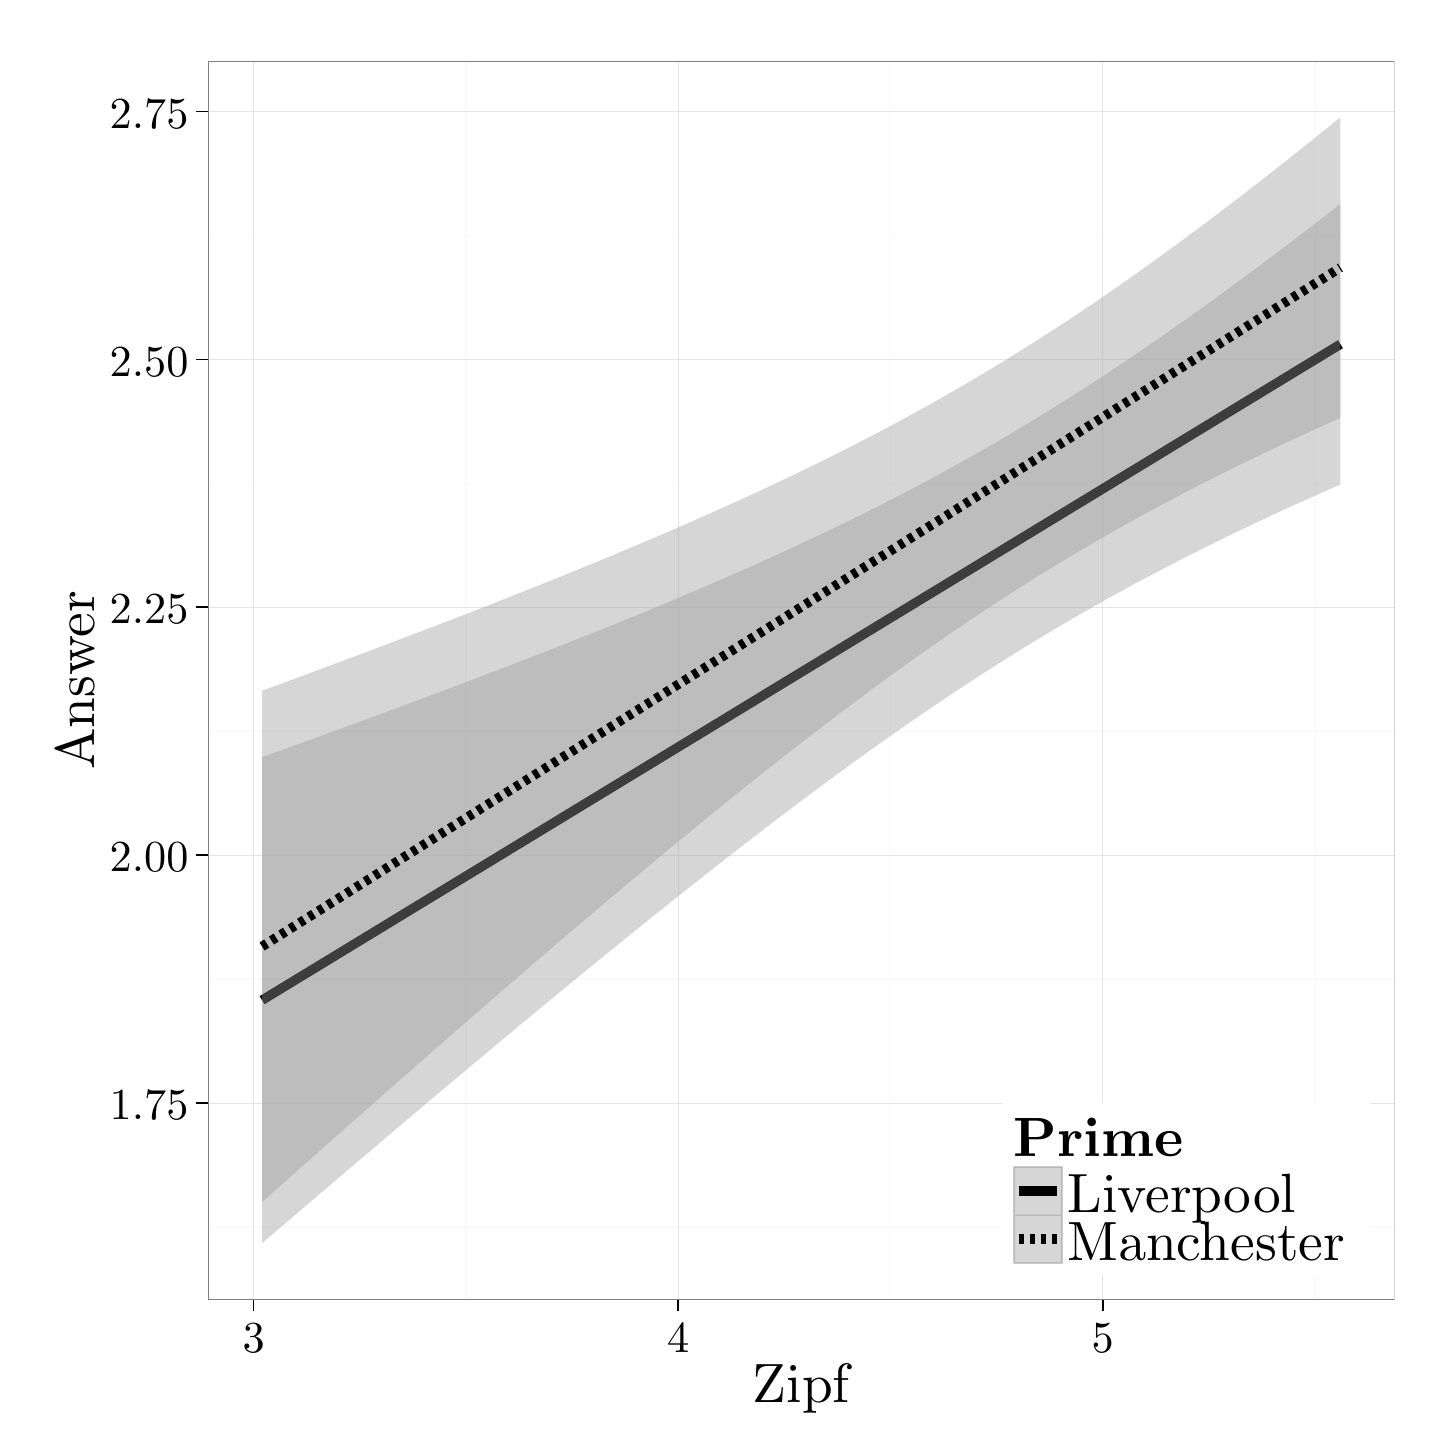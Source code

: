 % Created by tikzDevice version 0.8.1 on 2016-02-09 02:18:27
% !TEX encoding = UTF-8 Unicode
\begin{tikzpicture}[x=1pt,y=1pt]
\definecolor{fillColor}{RGB}{255,255,255}
\path[use as bounding box,fill=fillColor,fill opacity=0.00] (0,0) rectangle (505.89,505.89);
\begin{scope}
\path[clip] (  0.00,  0.00) rectangle (505.89,505.89);
\definecolor{drawColor}{RGB}{255,255,255}
\definecolor{fillColor}{RGB}{255,255,255}

\path[draw=drawColor,line width= 0.6pt,line join=round,line cap=round,fill=fillColor] (  0.00, -0.00) rectangle (505.89,505.89);
\end{scope}
\begin{scope}
\path[clip] ( 65.21, 46.31) rectangle (493.85,493.84);
\definecolor{fillColor}{RGB}{255,255,255}

\path[fill=fillColor] ( 65.21, 46.31) rectangle (493.85,493.84);
\definecolor{drawColor}{gray}{0.98}

\path[draw=drawColor,line width= 0.6pt,line join=round] ( 65.21, 72.56) --
	(493.85, 72.56);

\path[draw=drawColor,line width= 0.6pt,line join=round] ( 65.21,162.12) --
	(493.85,162.12);

\path[draw=drawColor,line width= 0.6pt,line join=round] ( 65.21,251.67) --
	(493.85,251.67);

\path[draw=drawColor,line width= 0.6pt,line join=round] ( 65.21,341.23) --
	(493.85,341.23);

\path[draw=drawColor,line width= 0.6pt,line join=round] ( 65.21,430.78) --
	(493.85,430.78);

\path[draw=drawColor,line width= 0.6pt,line join=round] (158.33, 46.31) --
	(158.33,493.84);

\path[draw=drawColor,line width= 0.6pt,line join=round] (311.75, 46.31) --
	(311.75,493.84);

\path[draw=drawColor,line width= 0.6pt,line join=round] (465.16, 46.31) --
	(465.16,493.84);
\definecolor{drawColor}{gray}{0.90}

\path[draw=drawColor,line width= 0.2pt,line join=round] ( 65.21,117.34) --
	(493.85,117.34);

\path[draw=drawColor,line width= 0.2pt,line join=round] ( 65.21,206.89) --
	(493.85,206.89);

\path[draw=drawColor,line width= 0.2pt,line join=round] ( 65.21,296.45) --
	(493.85,296.45);

\path[draw=drawColor,line width= 0.2pt,line join=round] ( 65.21,386.01) --
	(493.85,386.01);

\path[draw=drawColor,line width= 0.2pt,line join=round] ( 65.21,475.56) --
	(493.85,475.56);

\path[draw=drawColor,line width= 0.2pt,line join=round] ( 81.63, 46.31) --
	( 81.63,493.84);

\path[draw=drawColor,line width= 0.2pt,line join=round] (235.04, 46.31) --
	(235.04,493.84);

\path[draw=drawColor,line width= 0.2pt,line join=round] (388.45, 46.31) --
	(388.45,493.84);
\definecolor{fillColor}{RGB}{153,153,153}

\path[fill=fillColor,fill opacity=0.40] ( 84.70,242.29) --
	( 89.63,244.07) --
	( 94.56,245.84) --
	( 99.49,247.63) --
	(104.43,249.41) --
	(109.36,251.21) --
	(114.29,253.01) --
	(119.22,254.81) --
	(124.16,256.62) --
	(129.09,258.44) --
	(134.02,260.26) --
	(138.95,262.09) --
	(143.89,263.93) --
	(148.82,265.78) --
	(153.75,267.63) --
	(158.68,269.49) --
	(163.62,271.36) --
	(168.55,273.25) --
	(173.48,275.14) --
	(178.41,277.04) --
	(183.35,278.95) --
	(188.28,280.87) --
	(193.21,282.81) --
	(198.14,284.76) --
	(203.08,286.72) --
	(208.01,288.69) --
	(212.94,290.68) --
	(217.87,292.69) --
	(222.81,294.71) --
	(227.74,296.75) --
	(232.67,298.81) --
	(237.60,300.89) --
	(242.54,302.98) --
	(247.47,305.10) --
	(252.40,307.24) --
	(257.33,309.41) --
	(262.27,311.59) --
	(267.20,313.81) --
	(272.13,316.05) --
	(277.06,318.32) --
	(282.00,320.62) --
	(286.93,322.95) --
	(291.86,325.31) --
	(296.79,327.71) --
	(301.73,330.15) --
	(306.66,332.62) --
	(311.59,335.12) --
	(316.52,337.67) --
	(321.46,340.26) --
	(326.39,342.89) --
	(331.32,345.57) --
	(336.25,348.28) --
	(341.19,351.05) --
	(346.12,353.86) --
	(351.05,356.71) --
	(355.98,359.62) --
	(360.92,362.57) --
	(365.85,365.56) --
	(370.78,368.61) --
	(375.71,371.70) --
	(380.64,374.84) --
	(385.58,378.03) --
	(390.51,381.26) --
	(395.44,384.54) --
	(400.37,387.86) --
	(405.31,391.23) --
	(410.24,394.64) --
	(415.17,398.09) --
	(420.10,401.58) --
	(425.04,405.10) --
	(429.97,408.67) --
	(434.90,412.27) --
	(439.83,415.90) --
	(444.77,419.57) --
	(449.70,423.27) --
	(454.63,426.99) --
	(459.56,430.75) --
	(464.50,434.53) --
	(469.43,438.34) --
	(474.36,442.18) --
	(474.36,340.82) --
	(469.43,338.66) --
	(464.50,336.46) --
	(459.56,334.25) --
	(454.63,332.00) --
	(449.70,329.73) --
	(444.77,327.43) --
	(439.83,325.09) --
	(434.90,322.73) --
	(429.97,320.33) --
	(425.04,317.89) --
	(420.10,315.42) --
	(415.17,312.90) --
	(410.24,310.35) --
	(405.31,307.76) --
	(400.37,305.12) --
	(395.44,302.45) --
	(390.51,299.72) --
	(385.58,296.96) --
	(380.64,294.14) --
	(375.71,291.28) --
	(370.78,288.38) --
	(365.85,285.42) --
	(360.92,282.42) --
	(355.98,279.37) --
	(351.05,276.27) --
	(346.12,273.13) --
	(341.19,269.93) --
	(336.25,266.70) --
	(331.32,263.41) --
	(326.39,260.09) --
	(321.46,256.72) --
	(316.52,253.31) --
	(311.59,249.85) --
	(306.66,246.36) --
	(301.73,242.83) --
	(296.79,239.26) --
	(291.86,235.66) --
	(286.93,232.02) --
	(282.00,228.35) --
	(277.06,224.65) --
	(272.13,220.92) --
	(267.20,217.16) --
	(262.27,213.38) --
	(257.33,209.56) --
	(252.40,205.73) --
	(247.47,201.87) --
	(242.54,197.98) --
	(237.60,194.08) --
	(232.67,190.16) --
	(227.74,186.21) --
	(222.81,182.25) --
	(217.87,178.27) --
	(212.94,174.28) --
	(208.01,170.27) --
	(203.08,166.24) --
	(198.14,162.20) --
	(193.21,158.15) --
	(188.28,154.09) --
	(183.35,150.01) --
	(178.41,145.92) --
	(173.48,141.82) --
	(168.55,137.71) --
	(163.62,133.59) --
	(158.68,129.46) --
	(153.75,125.32) --
	(148.82,121.18) --
	(143.89,117.02) --
	(138.95,112.86) --
	(134.02,108.69) --
	(129.09,104.51) --
	(124.16,100.33) --
	(119.22, 96.14) --
	(114.29, 91.94) --
	(109.36, 87.74) --
	(104.43, 83.53) --
	( 99.49, 79.32) --
	( 94.56, 75.10) --
	( 89.63, 70.88) --
	( 84.70, 66.65) --
	cycle;
\definecolor{drawColor}{RGB}{0,0,0}

\path[draw=drawColor,line width= 3.4pt,line join=round] ( 84.70,154.47) --
	( 89.63,157.47) --
	( 94.56,160.47) --
	( 99.49,163.47) --
	(104.43,166.47) --
	(109.36,169.47) --
	(114.29,172.47) --
	(119.22,175.47) --
	(124.16,178.47) --
	(129.09,181.48) --
	(134.02,184.48) --
	(138.95,187.48) --
	(143.89,190.48) --
	(148.82,193.48) --
	(153.75,196.48) --
	(158.68,199.48) --
	(163.62,202.48) --
	(168.55,205.48) --
	(173.48,208.48) --
	(178.41,211.48) --
	(183.35,214.48) --
	(188.28,217.48) --
	(193.21,220.48) --
	(198.14,223.48) --
	(203.08,226.48) --
	(208.01,229.48) --
	(212.94,232.48) --
	(217.87,235.48) --
	(222.81,238.48) --
	(227.74,241.48) --
	(232.67,244.48) --
	(237.60,247.48) --
	(242.54,250.48) --
	(247.47,253.48) --
	(252.40,256.48) --
	(257.33,259.48) --
	(262.27,262.48) --
	(267.20,265.49) --
	(272.13,268.49) --
	(277.06,271.49) --
	(282.00,274.49) --
	(286.93,277.49) --
	(291.86,280.49) --
	(296.79,283.49) --
	(301.73,286.49) --
	(306.66,289.49) --
	(311.59,292.49) --
	(316.52,295.49) --
	(321.46,298.49) --
	(326.39,301.49) --
	(331.32,304.49) --
	(336.25,307.49) --
	(341.19,310.49) --
	(346.12,313.49) --
	(351.05,316.49) --
	(355.98,319.49) --
	(360.92,322.49) --
	(365.85,325.49) --
	(370.78,328.49) --
	(375.71,331.49) --
	(380.64,334.49) --
	(385.58,337.49) --
	(390.51,340.49) --
	(395.44,343.49) --
	(400.37,346.49) --
	(405.31,349.49) --
	(410.24,352.50) --
	(415.17,355.50) --
	(420.10,358.50) --
	(425.04,361.50) --
	(429.97,364.50) --
	(434.90,367.50) --
	(439.83,370.50) --
	(444.77,373.50) --
	(449.70,376.50) --
	(454.63,379.50) --
	(459.56,382.50) --
	(464.50,385.50) --
	(469.43,388.50) --
	(474.36,391.50);

\path[fill=fillColor,fill opacity=0.40] ( 84.70,266.29) --
	( 89.63,268.10) --
	( 94.56,269.92) --
	( 99.49,271.74) --
	(104.43,273.57) --
	(109.36,275.40) --
	(114.29,277.24) --
	(119.22,279.08) --
	(124.16,280.94) --
	(129.09,282.80) --
	(134.02,284.66) --
	(138.95,286.54) --
	(143.89,288.42) --
	(148.82,290.31) --
	(153.75,292.21) --
	(158.68,294.12) --
	(163.62,296.04) --
	(168.55,297.96) --
	(173.48,299.90) --
	(178.41,301.86) --
	(183.35,303.82) --
	(188.28,305.79) --
	(193.21,307.78) --
	(198.14,309.78) --
	(203.08,311.80) --
	(208.01,313.83) --
	(212.94,315.88) --
	(217.87,317.95) --
	(222.81,320.03) --
	(227.74,322.13) --
	(232.67,324.25) --
	(237.60,326.39) --
	(242.54,328.56) --
	(247.47,330.75) --
	(252.40,332.96) --
	(257.33,335.19) --
	(262.27,337.46) --
	(267.20,339.75) --
	(272.13,342.07) --
	(277.06,344.42) --
	(282.00,346.81) --
	(286.93,349.23) --
	(291.86,351.68) --
	(296.79,354.17) --
	(301.73,356.70) --
	(306.66,359.26) --
	(311.59,361.87) --
	(316.52,364.52) --
	(321.46,367.22) --
	(326.39,369.96) --
	(331.32,372.74) --
	(336.25,375.57) --
	(341.19,378.45) --
	(346.12,381.38) --
	(351.05,384.36) --
	(355.98,387.39) --
	(360.92,390.47) --
	(365.85,393.60) --
	(370.78,396.77) --
	(375.71,400.00) --
	(380.64,403.28) --
	(385.58,406.60) --
	(390.51,409.98) --
	(395.44,413.40) --
	(400.37,416.87) --
	(405.31,420.38) --
	(410.24,423.93) --
	(415.17,427.53) --
	(420.10,431.17) --
	(425.04,434.85) --
	(429.97,438.57) --
	(434.90,442.32) --
	(439.83,446.11) --
	(444.77,449.93) --
	(449.70,453.79) --
	(454.63,457.67) --
	(459.56,461.59) --
	(464.50,465.53) --
	(469.43,469.51) --
	(474.36,473.50) --
	(474.36,364.90) --
	(469.43,362.68) --
	(464.50,360.44) --
	(459.56,358.18) --
	(454.63,355.88) --
	(449.70,353.56) --
	(444.77,351.20) --
	(439.83,348.82) --
	(434.90,346.39) --
	(429.97,343.94) --
	(425.04,341.44) --
	(420.10,338.91) --
	(415.17,336.34) --
	(410.24,333.73) --
	(405.31,331.07) --
	(400.37,328.38) --
	(395.44,325.63) --
	(390.51,322.84) --
	(385.58,320.01) --
	(380.64,317.12) --
	(375.71,314.19) --
	(370.78,311.20) --
	(365.85,308.17) --
	(360.92,305.09) --
	(355.98,301.96) --
	(351.05,298.77) --
	(346.12,295.54) --
	(341.19,292.26) --
	(336.25,288.93) --
	(331.32,285.55) --
	(326.39,282.13) --
	(321.46,278.65) --
	(316.52,275.14) --
	(311.59,271.58) --
	(306.66,267.98) --
	(301.73,264.33) --
	(296.79,260.65) --
	(291.86,256.93) --
	(286.93,253.17) --
	(282.00,249.38) --
	(277.06,245.55) --
	(272.13,241.69) --
	(267.20,237.81) --
	(262.27,233.89) --
	(257.33,229.94) --
	(252.40,225.97) --
	(247.47,221.97) --
	(242.54,217.94) --
	(237.60,213.90) --
	(232.67,209.83) --
	(227.74,205.74) --
	(222.81,201.63) --
	(217.87,197.50) --
	(212.94,193.36) --
	(208.01,189.20) --
	(203.08,185.02) --
	(198.14,180.82) --
	(193.21,176.62) --
	(188.28,172.39) --
	(183.35,168.16) --
	(178.41,163.91) --
	(173.48,159.65) --
	(168.55,155.38) --
	(163.62,151.10) --
	(158.68,146.81) --
	(153.75,142.50) --
	(148.82,138.19) --
	(143.89,133.87) --
	(138.95,129.55) --
	(134.02,125.21) --
	(129.09,120.86) --
	(124.16,116.51) --
	(119.22,112.15) --
	(114.29,107.79) --
	(109.36,103.42) --
	(104.43, 99.04) --
	( 99.49, 94.66) --
	( 94.56, 90.27) --
	( 89.63, 85.87) --
	( 84.70, 81.47) --
	cycle;

\path[draw=drawColor,line width= 3.4pt,dash pattern=on 2pt off 2pt ,line join=round] ( 84.70,173.88) --
	( 89.63,176.99) --
	( 94.56,180.09) --
	( 99.49,183.20) --
	(104.43,186.30) --
	(109.36,189.41) --
	(114.29,192.51) --
	(119.22,195.62) --
	(124.16,198.72) --
	(129.09,201.83) --
	(134.02,204.94) --
	(138.95,208.04) --
	(143.89,211.15) --
	(148.82,214.25) --
	(153.75,217.36) --
	(158.68,220.46) --
	(163.62,223.57) --
	(168.55,226.67) --
	(173.48,229.78) --
	(178.41,232.88) --
	(183.35,235.99) --
	(188.28,239.09) --
	(193.21,242.20) --
	(198.14,245.30) --
	(203.08,248.41) --
	(208.01,251.51) --
	(212.94,254.62) --
	(217.87,257.73) --
	(222.81,260.83) --
	(227.74,263.94) --
	(232.67,267.04) --
	(237.60,270.15) --
	(242.54,273.25) --
	(247.47,276.36) --
	(252.40,279.46) --
	(257.33,282.57) --
	(262.27,285.67) --
	(267.20,288.78) --
	(272.13,291.88) --
	(277.06,294.99) --
	(282.00,298.09) --
	(286.93,301.20) --
	(291.86,304.30) --
	(296.79,307.41) --
	(301.73,310.51) --
	(306.66,313.62) --
	(311.59,316.73) --
	(316.52,319.83) --
	(321.46,322.94) --
	(326.39,326.04) --
	(331.32,329.15) --
	(336.25,332.25) --
	(341.19,335.36) --
	(346.12,338.46) --
	(351.05,341.57) --
	(355.98,344.67) --
	(360.92,347.78) --
	(365.85,350.88) --
	(370.78,353.99) --
	(375.71,357.09) --
	(380.64,360.20) --
	(385.58,363.30) --
	(390.51,366.41) --
	(395.44,369.52) --
	(400.37,372.62) --
	(405.31,375.73) --
	(410.24,378.83) --
	(415.17,381.94) --
	(420.10,385.04) --
	(425.04,388.15) --
	(429.97,391.25) --
	(434.90,394.36) --
	(439.83,397.46) --
	(444.77,400.57) --
	(449.70,403.67) --
	(454.63,406.78) --
	(459.56,409.88) --
	(464.50,412.99) --
	(469.43,416.09) --
	(474.36,419.20);
\definecolor{drawColor}{gray}{0.50}

\path[draw=drawColor,line width= 0.6pt,line join=round,line cap=round] ( 65.21, 46.31) rectangle (493.85,493.84);
\end{scope}
\begin{scope}
\path[clip] (  0.00,  0.00) rectangle (505.89,505.89);
\definecolor{drawColor}{RGB}{0,0,0}

\node[text=drawColor,anchor=base east,inner sep=0pt, outer sep=0pt, scale=  1.60] at ( 58.10,111.31) {1.75};

\node[text=drawColor,anchor=base east,inner sep=0pt, outer sep=0pt, scale=  1.60] at ( 58.10,200.86) {2.00};

\node[text=drawColor,anchor=base east,inner sep=0pt, outer sep=0pt, scale=  1.60] at ( 58.10,290.42) {2.25};

\node[text=drawColor,anchor=base east,inner sep=0pt, outer sep=0pt, scale=  1.60] at ( 58.10,379.97) {2.50};

\node[text=drawColor,anchor=base east,inner sep=0pt, outer sep=0pt, scale=  1.60] at ( 58.10,469.53) {2.75};
\end{scope}
\begin{scope}
\path[clip] (  0.00,  0.00) rectangle (505.89,505.89);
\definecolor{drawColor}{RGB}{0,0,0}

\path[draw=drawColor,line width= 0.6pt,line join=round] ( 60.95,117.34) --
	( 65.21,117.34);

\path[draw=drawColor,line width= 0.6pt,line join=round] ( 60.95,206.89) --
	( 65.21,206.89);

\path[draw=drawColor,line width= 0.6pt,line join=round] ( 60.95,296.45) --
	( 65.21,296.45);

\path[draw=drawColor,line width= 0.6pt,line join=round] ( 60.95,386.01) --
	( 65.21,386.01);

\path[draw=drawColor,line width= 0.6pt,line join=round] ( 60.95,475.56) --
	( 65.21,475.56);
\end{scope}
\begin{scope}
\path[clip] (  0.00,  0.00) rectangle (505.89,505.89);
\definecolor{drawColor}{RGB}{0,0,0}

\path[draw=drawColor,line width= 0.6pt,line join=round] ( 81.63, 42.04) --
	( 81.63, 46.31);

\path[draw=drawColor,line width= 0.6pt,line join=round] (235.04, 42.04) --
	(235.04, 46.31);

\path[draw=drawColor,line width= 0.6pt,line join=round] (388.45, 42.04) --
	(388.45, 46.31);
\end{scope}
\begin{scope}
\path[clip] (  0.00,  0.00) rectangle (505.89,505.89);
\definecolor{drawColor}{RGB}{0,0,0}

\node[text=drawColor,anchor=base,inner sep=0pt, outer sep=0pt, scale=  1.60] at ( 81.63, 27.13) {3};

\node[text=drawColor,anchor=base,inner sep=0pt, outer sep=0pt, scale=  1.60] at (235.04, 27.13) {4};

\node[text=drawColor,anchor=base,inner sep=0pt, outer sep=0pt, scale=  1.60] at (388.45, 27.13) {5};
\end{scope}
\begin{scope}
\path[clip] (  0.00,  0.00) rectangle (505.89,505.89);
\definecolor{drawColor}{RGB}{0,0,0}

\node[text=drawColor,anchor=base,inner sep=0pt, outer sep=0pt, scale=  2.00] at (279.53,  9.03) {Zipf};
\end{scope}
\begin{scope}
\path[clip] (  0.00,  0.00) rectangle (505.89,505.89);
\definecolor{drawColor}{RGB}{0,0,0}

\node[text=drawColor,rotate= 90.00,anchor=base,inner sep=0pt, outer sep=0pt, scale=  2.00] at ( 24.12,270.08) {Answer};
\end{scope}
\begin{scope}
\path[clip] (  0.00,  0.00) rectangle (505.89,505.89);
\definecolor{fillColor}{RGB}{255,255,255}

\path[fill=fillColor] (352.06, 55.18) rectangle (484.98,117.15);
\end{scope}
\begin{scope}
\path[clip] (  0.00,  0.00) rectangle (505.89,505.89);
\definecolor{drawColor}{RGB}{0,0,0}

\node[text=drawColor,anchor=base west,inner sep=0pt, outer sep=0pt, scale=  2.00] at (356.32, 98.13) {\bfseries Prime};
\end{scope}
\begin{scope}
\path[clip] (  0.00,  0.00) rectangle (505.89,505.89);
\definecolor{drawColor}{gray}{0.80}
\definecolor{fillColor}{RGB}{255,255,255}

\path[draw=drawColor,line width= 0.6pt,line join=round,line cap=round,fill=fillColor] (356.32, 76.79) rectangle (373.67, 94.13);
\end{scope}
\begin{scope}
\path[clip] (  0.00,  0.00) rectangle (505.89,505.89);
\definecolor{fillColor}{RGB}{153,153,153}

\path[fill=fillColor,fill opacity=0.40] (356.32, 76.79) rectangle (373.67, 94.13);
\definecolor{drawColor}{RGB}{0,0,0}

\path[draw=drawColor,line width= 3.4pt,line join=round] (358.06, 85.46) -- (371.93, 85.46);
\end{scope}
\begin{scope}
\path[clip] (  0.00,  0.00) rectangle (505.89,505.89);
\definecolor{drawColor}{gray}{0.80}
\definecolor{fillColor}{RGB}{255,255,255}

\path[draw=drawColor,line width= 0.6pt,line join=round,line cap=round,fill=fillColor] (356.32, 59.44) rectangle (373.67, 76.79);
\end{scope}
\begin{scope}
\path[clip] (  0.00,  0.00) rectangle (505.89,505.89);
\definecolor{fillColor}{RGB}{153,153,153}

\path[fill=fillColor,fill opacity=0.40] (356.32, 59.44) rectangle (373.67, 76.79);
\definecolor{drawColor}{RGB}{0,0,0}

\path[draw=drawColor,line width= 3.4pt,dash pattern=on 2pt off 2pt ,line join=round] (358.06, 68.12) -- (371.93, 68.12);
\end{scope}
\begin{scope}
\path[clip] (  0.00,  0.00) rectangle (505.89,505.89);
\definecolor{drawColor}{RGB}{0,0,0}

\node[text=drawColor,anchor=base west,inner sep=0pt, outer sep=0pt, scale=  2.00] at (375.84, 77.92) {Liverpool};
\end{scope}
\begin{scope}
\path[clip] (  0.00,  0.00) rectangle (505.89,505.89);
\definecolor{drawColor}{RGB}{0,0,0}

\node[text=drawColor,anchor=base west,inner sep=0pt, outer sep=0pt, scale=  2.00] at (375.84, 60.57) {Manchester};
\end{scope}
\end{tikzpicture}

